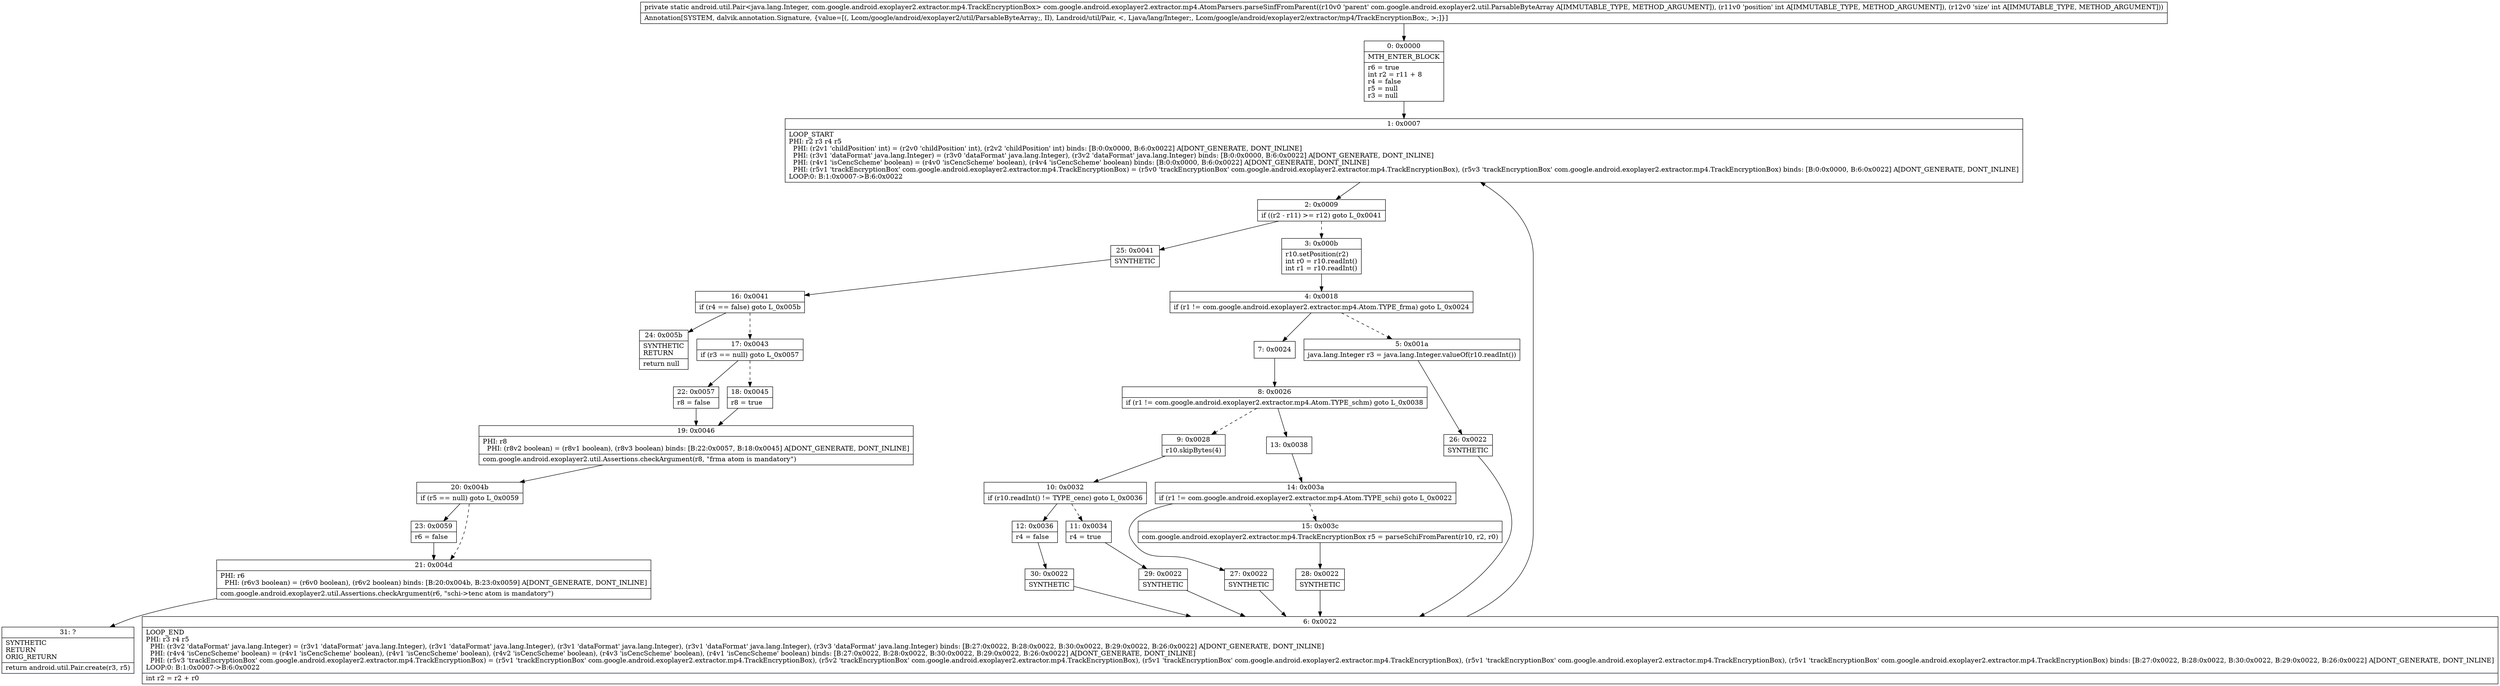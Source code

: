 digraph "CFG forcom.google.android.exoplayer2.extractor.mp4.AtomParsers.parseSinfFromParent(Lcom\/google\/android\/exoplayer2\/util\/ParsableByteArray;II)Landroid\/util\/Pair;" {
Node_0 [shape=record,label="{0\:\ 0x0000|MTH_ENTER_BLOCK\l|r6 = true\lint r2 = r11 + 8\lr4 = false\lr5 = null\lr3 = null\l}"];
Node_1 [shape=record,label="{1\:\ 0x0007|LOOP_START\lPHI: r2 r3 r4 r5 \l  PHI: (r2v1 'childPosition' int) = (r2v0 'childPosition' int), (r2v2 'childPosition' int) binds: [B:0:0x0000, B:6:0x0022] A[DONT_GENERATE, DONT_INLINE]\l  PHI: (r3v1 'dataFormat' java.lang.Integer) = (r3v0 'dataFormat' java.lang.Integer), (r3v2 'dataFormat' java.lang.Integer) binds: [B:0:0x0000, B:6:0x0022] A[DONT_GENERATE, DONT_INLINE]\l  PHI: (r4v1 'isCencScheme' boolean) = (r4v0 'isCencScheme' boolean), (r4v4 'isCencScheme' boolean) binds: [B:0:0x0000, B:6:0x0022] A[DONT_GENERATE, DONT_INLINE]\l  PHI: (r5v1 'trackEncryptionBox' com.google.android.exoplayer2.extractor.mp4.TrackEncryptionBox) = (r5v0 'trackEncryptionBox' com.google.android.exoplayer2.extractor.mp4.TrackEncryptionBox), (r5v3 'trackEncryptionBox' com.google.android.exoplayer2.extractor.mp4.TrackEncryptionBox) binds: [B:0:0x0000, B:6:0x0022] A[DONT_GENERATE, DONT_INLINE]\lLOOP:0: B:1:0x0007\-\>B:6:0x0022\l}"];
Node_2 [shape=record,label="{2\:\ 0x0009|if ((r2 \- r11) \>= r12) goto L_0x0041\l}"];
Node_3 [shape=record,label="{3\:\ 0x000b|r10.setPosition(r2)\lint r0 = r10.readInt()\lint r1 = r10.readInt()\l}"];
Node_4 [shape=record,label="{4\:\ 0x0018|if (r1 != com.google.android.exoplayer2.extractor.mp4.Atom.TYPE_frma) goto L_0x0024\l}"];
Node_5 [shape=record,label="{5\:\ 0x001a|java.lang.Integer r3 = java.lang.Integer.valueOf(r10.readInt())\l}"];
Node_6 [shape=record,label="{6\:\ 0x0022|LOOP_END\lPHI: r3 r4 r5 \l  PHI: (r3v2 'dataFormat' java.lang.Integer) = (r3v1 'dataFormat' java.lang.Integer), (r3v1 'dataFormat' java.lang.Integer), (r3v1 'dataFormat' java.lang.Integer), (r3v1 'dataFormat' java.lang.Integer), (r3v3 'dataFormat' java.lang.Integer) binds: [B:27:0x0022, B:28:0x0022, B:30:0x0022, B:29:0x0022, B:26:0x0022] A[DONT_GENERATE, DONT_INLINE]\l  PHI: (r4v4 'isCencScheme' boolean) = (r4v1 'isCencScheme' boolean), (r4v1 'isCencScheme' boolean), (r4v2 'isCencScheme' boolean), (r4v3 'isCencScheme' boolean), (r4v1 'isCencScheme' boolean) binds: [B:27:0x0022, B:28:0x0022, B:30:0x0022, B:29:0x0022, B:26:0x0022] A[DONT_GENERATE, DONT_INLINE]\l  PHI: (r5v3 'trackEncryptionBox' com.google.android.exoplayer2.extractor.mp4.TrackEncryptionBox) = (r5v1 'trackEncryptionBox' com.google.android.exoplayer2.extractor.mp4.TrackEncryptionBox), (r5v2 'trackEncryptionBox' com.google.android.exoplayer2.extractor.mp4.TrackEncryptionBox), (r5v1 'trackEncryptionBox' com.google.android.exoplayer2.extractor.mp4.TrackEncryptionBox), (r5v1 'trackEncryptionBox' com.google.android.exoplayer2.extractor.mp4.TrackEncryptionBox), (r5v1 'trackEncryptionBox' com.google.android.exoplayer2.extractor.mp4.TrackEncryptionBox) binds: [B:27:0x0022, B:28:0x0022, B:30:0x0022, B:29:0x0022, B:26:0x0022] A[DONT_GENERATE, DONT_INLINE]\lLOOP:0: B:1:0x0007\-\>B:6:0x0022\l|int r2 = r2 + r0\l}"];
Node_7 [shape=record,label="{7\:\ 0x0024}"];
Node_8 [shape=record,label="{8\:\ 0x0026|if (r1 != com.google.android.exoplayer2.extractor.mp4.Atom.TYPE_schm) goto L_0x0038\l}"];
Node_9 [shape=record,label="{9\:\ 0x0028|r10.skipBytes(4)\l}"];
Node_10 [shape=record,label="{10\:\ 0x0032|if (r10.readInt() != TYPE_cenc) goto L_0x0036\l}"];
Node_11 [shape=record,label="{11\:\ 0x0034|r4 = true\l}"];
Node_12 [shape=record,label="{12\:\ 0x0036|r4 = false\l}"];
Node_13 [shape=record,label="{13\:\ 0x0038}"];
Node_14 [shape=record,label="{14\:\ 0x003a|if (r1 != com.google.android.exoplayer2.extractor.mp4.Atom.TYPE_schi) goto L_0x0022\l}"];
Node_15 [shape=record,label="{15\:\ 0x003c|com.google.android.exoplayer2.extractor.mp4.TrackEncryptionBox r5 = parseSchiFromParent(r10, r2, r0)\l}"];
Node_16 [shape=record,label="{16\:\ 0x0041|if (r4 == false) goto L_0x005b\l}"];
Node_17 [shape=record,label="{17\:\ 0x0043|if (r3 == null) goto L_0x0057\l}"];
Node_18 [shape=record,label="{18\:\ 0x0045|r8 = true\l}"];
Node_19 [shape=record,label="{19\:\ 0x0046|PHI: r8 \l  PHI: (r8v2 boolean) = (r8v1 boolean), (r8v3 boolean) binds: [B:22:0x0057, B:18:0x0045] A[DONT_GENERATE, DONT_INLINE]\l|com.google.android.exoplayer2.util.Assertions.checkArgument(r8, \"frma atom is mandatory\")\l}"];
Node_20 [shape=record,label="{20\:\ 0x004b|if (r5 == null) goto L_0x0059\l}"];
Node_21 [shape=record,label="{21\:\ 0x004d|PHI: r6 \l  PHI: (r6v3 boolean) = (r6v0 boolean), (r6v2 boolean) binds: [B:20:0x004b, B:23:0x0059] A[DONT_GENERATE, DONT_INLINE]\l|com.google.android.exoplayer2.util.Assertions.checkArgument(r6, \"schi\-\>tenc atom is mandatory\")\l}"];
Node_22 [shape=record,label="{22\:\ 0x0057|r8 = false\l}"];
Node_23 [shape=record,label="{23\:\ 0x0059|r6 = false\l}"];
Node_24 [shape=record,label="{24\:\ 0x005b|SYNTHETIC\lRETURN\l|return null\l}"];
Node_25 [shape=record,label="{25\:\ 0x0041|SYNTHETIC\l}"];
Node_26 [shape=record,label="{26\:\ 0x0022|SYNTHETIC\l}"];
Node_27 [shape=record,label="{27\:\ 0x0022|SYNTHETIC\l}"];
Node_28 [shape=record,label="{28\:\ 0x0022|SYNTHETIC\l}"];
Node_29 [shape=record,label="{29\:\ 0x0022|SYNTHETIC\l}"];
Node_30 [shape=record,label="{30\:\ 0x0022|SYNTHETIC\l}"];
Node_31 [shape=record,label="{31\:\ ?|SYNTHETIC\lRETURN\lORIG_RETURN\l|return android.util.Pair.create(r3, r5)\l}"];
MethodNode[shape=record,label="{private static android.util.Pair\<java.lang.Integer, com.google.android.exoplayer2.extractor.mp4.TrackEncryptionBox\> com.google.android.exoplayer2.extractor.mp4.AtomParsers.parseSinfFromParent((r10v0 'parent' com.google.android.exoplayer2.util.ParsableByteArray A[IMMUTABLE_TYPE, METHOD_ARGUMENT]), (r11v0 'position' int A[IMMUTABLE_TYPE, METHOD_ARGUMENT]), (r12v0 'size' int A[IMMUTABLE_TYPE, METHOD_ARGUMENT]))  | Annotation[SYSTEM, dalvik.annotation.Signature, \{value=[(, Lcom\/google\/android\/exoplayer2\/util\/ParsableByteArray;, II), Landroid\/util\/Pair, \<, Ljava\/lang\/Integer;, Lcom\/google\/android\/exoplayer2\/extractor\/mp4\/TrackEncryptionBox;, \>;]\}]\l}"];
MethodNode -> Node_0;
Node_0 -> Node_1;
Node_1 -> Node_2;
Node_2 -> Node_3[style=dashed];
Node_2 -> Node_25;
Node_3 -> Node_4;
Node_4 -> Node_5[style=dashed];
Node_4 -> Node_7;
Node_5 -> Node_26;
Node_6 -> Node_1;
Node_7 -> Node_8;
Node_8 -> Node_9[style=dashed];
Node_8 -> Node_13;
Node_9 -> Node_10;
Node_10 -> Node_11[style=dashed];
Node_10 -> Node_12;
Node_11 -> Node_29;
Node_12 -> Node_30;
Node_13 -> Node_14;
Node_14 -> Node_15[style=dashed];
Node_14 -> Node_27;
Node_15 -> Node_28;
Node_16 -> Node_17[style=dashed];
Node_16 -> Node_24;
Node_17 -> Node_18[style=dashed];
Node_17 -> Node_22;
Node_18 -> Node_19;
Node_19 -> Node_20;
Node_20 -> Node_21[style=dashed];
Node_20 -> Node_23;
Node_21 -> Node_31;
Node_22 -> Node_19;
Node_23 -> Node_21;
Node_25 -> Node_16;
Node_26 -> Node_6;
Node_27 -> Node_6;
Node_28 -> Node_6;
Node_29 -> Node_6;
Node_30 -> Node_6;
}

